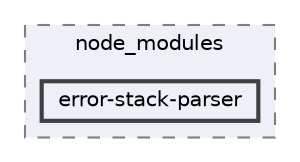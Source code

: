 digraph "pkiclassroomrescheduler/src/main/frontend/node_modules/error-stack-parser"
{
 // LATEX_PDF_SIZE
  bgcolor="transparent";
  edge [fontname=Helvetica,fontsize=10,labelfontname=Helvetica,labelfontsize=10];
  node [fontname=Helvetica,fontsize=10,shape=box,height=0.2,width=0.4];
  compound=true
  subgraph clusterdir_72953eda66ccb3a2722c28e1c3e6c23b {
    graph [ bgcolor="#edf0f7", pencolor="grey50", label="node_modules", fontname=Helvetica,fontsize=10 style="filled,dashed", URL="dir_72953eda66ccb3a2722c28e1c3e6c23b.html",tooltip=""]
  dir_b53386554053e01fc90e20e3c05fd67b [label="error-stack-parser", fillcolor="#edf0f7", color="grey25", style="filled,bold", URL="dir_b53386554053e01fc90e20e3c05fd67b.html",tooltip=""];
  }
}

